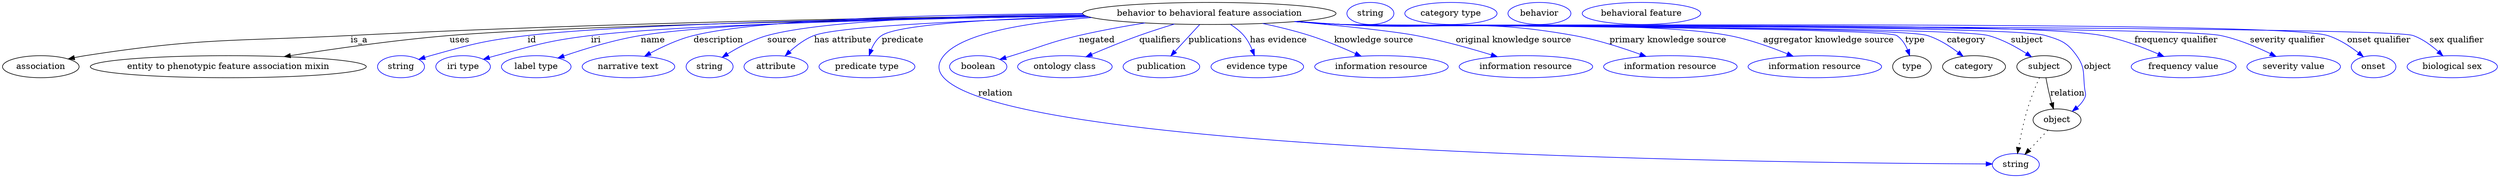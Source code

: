 digraph {
	graph [bb="0,0,3310.8,283"];
	node [label="\N"];
	"behavior to behavioral feature association"	[height=0.5,
		label="behavior to behavioral feature association",
		pos="1598,265",
		width=4.4052];
	association	[height=0.5,
		pos="50.046,178",
		width=1.3902];
	"behavior to behavioral feature association" -> association	[label=is_a,
		lp="463.05,221.5",
		pos="e,86.3,190.58 1440.8,262.45 1219.8,259.53 804.9,251.34 452.05,229 299.2,219.32 259.49,224.66 109.05,196 104.86,195.2 100.55,194.24 \
96.249,193.19"];
	"entity to phenotypic feature association mixin"	[height=0.5,
		pos="291.05,178",
		width=4.8024];
	"behavior to behavioral feature association" -> "entity to phenotypic feature association mixin"	[label=uses,
		lp="594.05,221.5",
		pos="e,363.92,194.35 1442.9,261.23 1200.9,256.48 744.12,245.64 582.05,229 511.31,221.74 431.78,207.66 373.77,196.29"];
	id	[color=blue,
		height=0.5,
		label=string,
		pos="512.05,178",
		width=0.84854];
	"behavior to behavioral feature association" -> id	[color=blue,
		label=id,
		lp="691.55,221.5",
		pos="e,535.49,189.71 1441.5,261.83 1220.2,258.1 827.16,248.87 686.05,229 625.31,220.45 610.23,215.39 552.05,196 549.67,195.21 547.23,\
194.33 544.79,193.41",
		style=solid];
	iri	[color=blue,
		height=0.5,
		label="iri type",
		pos="597.05,178",
		width=1.011];
	"behavior to behavioral feature association" -> iri	[color=blue,
		label=iri,
		lp="779.55,221.5",
		pos="e,625.1,189.9 1442.8,261.23 1240.5,256.96 897.78,247.28 773.05,229 714.07,220.36 699.97,213.69 643.05,196 640.3,195.15 637.48,194.22 \
634.65,193.26",
		style=solid];
	name	[color=blue,
		height=0.5,
		label="label type",
		pos="697.05,178",
		width=1.2638];
	"behavior to behavioral feature association" -> name	[color=blue,
		label=name,
		lp="858.55,221.5",
		pos="e,726.57,191.89 1441.7,261.96 1254.9,258.6 953.58,250.04 843.05,229 805.68,221.89 764.87,207.29 735.91,195.69",
		style=solid];
	description	[color=blue,
		height=0.5,
		label="narrative text",
		pos="818.05,178",
		width=1.6068];
	"behavior to behavioral feature association" -> description	[color=blue,
		label=description,
		lp="943.55,221.5",
		pos="e,841.06,194.77 1439.7,263.77 1268.9,262.12 1008.5,255.19 913.05,229 890.7,222.87 867.65,210.9 849.85,200.21",
		style=solid];
	source	[color=blue,
		height=0.5,
		label=string,
		pos="924.05,178",
		width=0.84854];
	"behavior to behavioral feature association" -> source	[color=blue,
		label=source,
		lp="1028,221.5",
		pos="e,942,192.83 1440.6,262.82 1294.2,260.24 1087.6,252.39 1010,229 988.56,222.52 966.73,209.73 950.44,198.72",
		style=solid];
	"has attribute"	[color=blue,
		height=0.5,
		label=attribute,
		pos="1013,178",
		width=1.1193];
	"behavior to behavioral feature association" -> "has attribute"	[color=blue,
		label="has attribute",
		lp="1106.5,221.5",
		pos="e,1027,195.17 1439.5,264.12 1309.6,262.26 1137.3,254.73 1073,229 1058.5,223.16 1044.8,212.37 1034.2,202.29",
		style=solid];
	predicate	[color=blue,
		height=0.5,
		label="predicate type",
		pos="1132,178",
		width=1.679];
	"behavior to behavioral feature association" -> predicate	[color=blue,
		label=predicate,
		lp="1181,221.5",
		pos="e,1135.7,196.29 1447.2,259.42 1328.7,254.61 1180,245.39 1156,229 1148.1,223.54 1142.7,214.69 1139,205.94",
		style=solid];
	relation	[color=blue,
		height=0.5,
		label=string,
		pos="2660,18",
		width=0.84854];
	"behavior to behavioral feature association" -> relation	[color=blue,
		label=relation,
		lp="1326,134.5",
		pos="e,2629.4,19.632 1459.7,256.12 1370.6,247.77 1266.5,230.69 1239,196 1229.1,183.46 1228.3,171.86 1239,160 1334.3,54.802 2396.2,24.984 \
2619.1,19.864",
		style=solid];
	negated	[color=blue,
		height=0.5,
		label=boolean,
		pos="1286,178",
		width=1.0652];
	"behavior to behavioral feature association" -> negated	[color=blue,
		label=negated,
		lp="1451.5,221.5",
		pos="e,1315.3,189.7 1518.1,249.42 1490.1,243.77 1458.5,236.77 1430,229 1386.1,217 1376,211.08 1333,196 1330.4,195.06 1327.6,194.08 1324.8,\
193.08",
		style=solid];
	qualifiers	[color=blue,
		height=0.5,
		label="ontology class",
		pos="1404,178",
		width=1.7151];
	"behavior to behavioral feature association" -> qualifiers	[color=blue,
		label=qualifiers,
		lp="1533.5,221.5",
		pos="e,1433.8,194.06 1553.8,247.58 1539.2,241.93 1522.8,235.41 1508,229 1486.3,219.54 1462.3,208.11 1442.9,198.57",
		style=solid];
	publications	[color=blue,
		height=0.5,
		label=publication,
		pos="1534,178",
		width=1.3902];
	"behavior to behavioral feature association" -> publications	[color=blue,
		label=publications,
		lp="1603.5,221.5",
		pos="e,1546.5,195.6 1585.1,246.8 1575.8,234.43 1563.1,217.55 1552.7,203.74",
		style=solid];
	"has evidence"	[color=blue,
		height=0.5,
		label="evidence type",
		pos="1662,178",
		width=1.661];
	"behavior to behavioral feature association" -> "has evidence"	[color=blue,
		label="has evidence",
		lp="1684,221.5",
		pos="e,1656.7,196.26 1622.1,247.19 1628.5,241.89 1635,235.67 1640,229 1645.3,222 1649.6,213.53 1653,205.58",
		style=solid];
	"knowledge source"	[color=blue,
		height=0.5,
		label="information resource",
		pos="1825,178",
		width=2.3651];
	"behavior to behavioral feature association" -> "knowledge source"	[color=blue,
		label="knowledge source",
		lp="1807.5,221.5",
		pos="e,1795.8,195.13 1662,248.5 1681.8,243.06 1703.6,236.43 1723,229 1744.7,220.73 1768.1,209.49 1786.9,199.76",
		style=solid];
	"original knowledge source"	[color=blue,
		height=0.5,
		label="information resource",
		pos="2013,178",
		width=2.3651];
	"behavior to behavioral feature association" -> "original knowledge source"	[color=blue,
		label="original knowledge source",
		lp="1984.5,221.5",
		pos="e,1973.9,194.09 1716.4,252.98 1761.9,247.51 1814.2,239.72 1861,229 1896.2,220.95 1934.8,208.21 1964.3,197.6",
		style=solid];
	"primary knowledge source"	[color=blue,
		height=0.5,
		label="information resource",
		pos="2201,178",
		width=2.3651];
	"behavior to behavioral feature association" -> "primary knowledge source"	[color=blue,
		label="primary knowledge source",
		lp="2186,221.5",
		pos="e,2166.4,194.46 1708.9,252.07 1727.6,250.24 1746.9,248.48 1765,247 1896.4,236.32 1931.9,255.43 2061,229 2094,222.25 2129.8,209.39 \
2156.9,198.4",
		style=solid];
	"aggregator knowledge source"	[color=blue,
		height=0.5,
		label="information resource",
		pos="2389,178",
		width=2.3651];
	"behavior to behavioral feature association" -> "aggregator knowledge source"	[color=blue,
		label="aggregator knowledge source",
		lp="2393,221.5",
		pos="e,2357.9,194.85 1707.1,251.86 1726.4,250.01 1746.3,248.29 1765,247 1875.5,239.39 2154.7,251.75 2263,229 2292.7,222.77 2324.5,210.14 \
2348.7,199.13",
		style=solid];
	type	[height=0.5,
		pos="2519,178",
		width=0.75];
	"behavior to behavioral feature association" -> type	[color=blue,
		label=type,
		lp="2508,221.5",
		pos="e,2510.4,195.27 1706.2,251.78 1725.8,249.91 1746,248.21 1765,247 1804.5,244.49 2441.4,246.16 2477,229 2488.4,223.52 2497.8,213.35 \
2504.9,203.6",
		style=solid];
	category	[height=0.5,
		pos="2605,178",
		width=1.1374];
	"behavior to behavioral feature association" -> category	[color=blue,
		label=category,
		lp="2581.5,221.5",
		pos="e,2586.8,194.23 1706.2,251.75 1725.8,249.89 1746,248.19 1765,247 1849.2,241.72 2443.2,252.99 2524,229 2543.8,223.15 2563.5,211.15 \
2578.5,200.38",
		style=solid];
	subject	[height=0.5,
		pos="2700,178",
		width=0.99297];
	"behavior to behavioral feature association" -> subject	[color=blue,
		label=subject,
		lp="2665.5,221.5",
		pos="e,2680.6,193.3 1705.7,251.76 1725.4,249.88 1745.8,248.18 1765,247 1858.7,241.25 2518.4,253.28 2609,229 2631.7,222.92 2654.9,210.08 \
2672.2,198.93",
		style=solid];
	object	[height=0.5,
		pos="2720,91",
		width=0.9027];
	"behavior to behavioral feature association" -> object	[color=blue,
		label=object,
		lp="2774,178",
		pos="e,2740.4,105.33 1705.7,251.73 1725.4,249.86 1745.8,248.16 1765,247 1867.5,240.8 2590.2,256.98 2689,229 2716.8,221.13 2727.9,219.22 \
2745,196 2759.7,176.16 2755.1,166.51 2758,142 2758.8,135.38 2760.7,133.11 2758,127 2755.6,121.53 2751.9,116.53 2747.7,112.14",
		style=solid];
	"frequency qualifier"	[color=blue,
		height=0.5,
		label="frequency value",
		pos="2892,178",
		width=1.8776];
	"behavior to behavioral feature association" -> "frequency qualifier"	[color=blue,
		label="frequency qualifier",
		lp="2880.5,221.5",
		pos="e,2866.6,194.78 1705.7,251.7 1725.4,249.83 1745.8,248.14 1765,247 1878.3,240.25 2675.6,254.78 2786,229 2811.3,223.11 2837.7,210.69 \
2857.8,199.7",
		style=solid];
	"severity qualifier"	[color=blue,
		height=0.5,
		label="severity value",
		pos="3037,178",
		width=1.661];
	"behavior to behavioral feature association" -> "severity qualifier"	[color=blue,
		label="severity qualifier",
		lp="3023,221.5",
		pos="e,3013.3,194.55 1705.3,251.71 1725.1,249.82 1745.7,248.13 1765,247 1895,239.4 2809.6,259.62 2936,229 2960.3,223.12 2985.5,210.65 \
3004.7,199.64",
		style=solid];
	"onset qualifier"	[color=blue,
		height=0.5,
		label=onset,
		pos="3144,178",
		width=0.81243];
	"behavior to behavioral feature association" -> "onset qualifier"	[color=blue,
		label="onset qualifier",
		lp="3142,221.5",
		pos="e,3129.2,193.55 1705.3,251.68 1725.1,249.8 1745.7,248.12 1765,247 1837.6,242.82 3003.9,251.42 3073,229 3090.9,223.2 3108.2,211.19 \
3121.3,200.39",
		style=solid];
	"sex qualifier"	[color=blue,
		height=0.5,
		label="biological sex",
		pos="3251,178",
		width=1.661];
	"behavior to behavioral feature association" -> "sex qualifier"	[color=blue,
		label="sex qualifier",
		lp="3245.5,221.5",
		pos="e,3235.4,195.48 1705.3,251.66 1725.1,249.78 1745.7,248.11 1765,247 1843.8,242.5 3110.4,254.6 3185,229 3201,223.54 3216.1,212.63 \
3227.9,202.39",
		style=solid];
	association_type	[color=blue,
		height=0.5,
		label=string,
		pos="1805,265",
		width=0.84854];
	association_category	[color=blue,
		height=0.5,
		label="category type",
		pos="1912,265",
		width=1.6249];
	subject -> relation	[pos="e,2663.2,36.027 2694.3,160.08 2689.9,146.39 2683.6,126.58 2679,109 2673.6,88.036 2668.6,64.025 2665.1,46.079",
		style=dotted];
	subject -> object	[label=relation,
		lp="2733,134.5",
		pos="e,2716.1,108.89 2704.1,159.8 2706.8,148.09 2710.6,132.34 2713.7,118.97"];
	"behavior to behavioral feature association_subject"	[color=blue,
		height=0.5,
		label=behavior,
		pos="2030,265",
		width=1.1555];
	object -> relation	[pos="e,2673.3,34.713 2706.7,74.243 2698.9,64.959 2688.8,53.033 2680,42.64",
		style=dotted];
	"behavior to behavioral feature association_object"	[color=blue,
		height=0.5,
		label="behavioral feature",
		pos="2164,265",
		width=2.0762];
}
